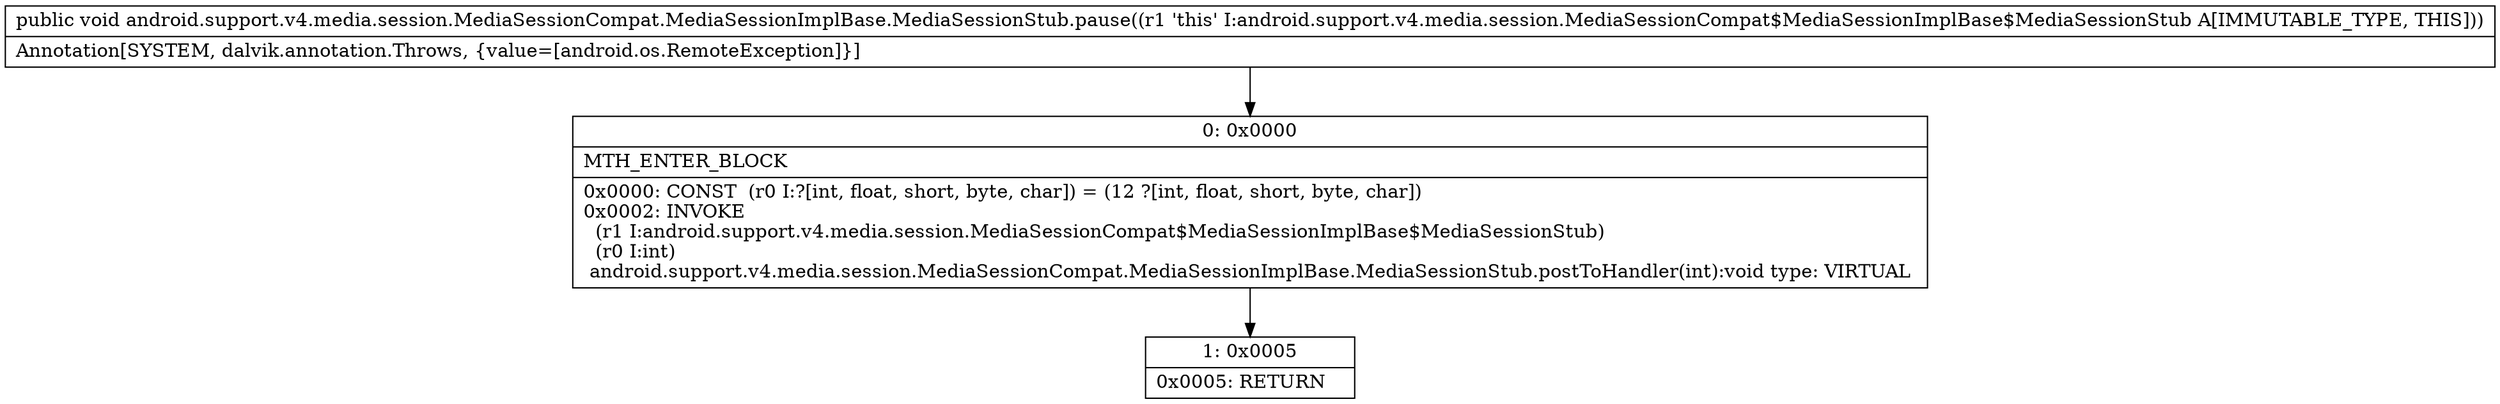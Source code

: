 digraph "CFG forandroid.support.v4.media.session.MediaSessionCompat.MediaSessionImplBase.MediaSessionStub.pause()V" {
Node_0 [shape=record,label="{0\:\ 0x0000|MTH_ENTER_BLOCK\l|0x0000: CONST  (r0 I:?[int, float, short, byte, char]) = (12 ?[int, float, short, byte, char]) \l0x0002: INVOKE  \l  (r1 I:android.support.v4.media.session.MediaSessionCompat$MediaSessionImplBase$MediaSessionStub)\l  (r0 I:int)\l android.support.v4.media.session.MediaSessionCompat.MediaSessionImplBase.MediaSessionStub.postToHandler(int):void type: VIRTUAL \l}"];
Node_1 [shape=record,label="{1\:\ 0x0005|0x0005: RETURN   \l}"];
MethodNode[shape=record,label="{public void android.support.v4.media.session.MediaSessionCompat.MediaSessionImplBase.MediaSessionStub.pause((r1 'this' I:android.support.v4.media.session.MediaSessionCompat$MediaSessionImplBase$MediaSessionStub A[IMMUTABLE_TYPE, THIS]))  | Annotation[SYSTEM, dalvik.annotation.Throws, \{value=[android.os.RemoteException]\}]\l}"];
MethodNode -> Node_0;
Node_0 -> Node_1;
}

